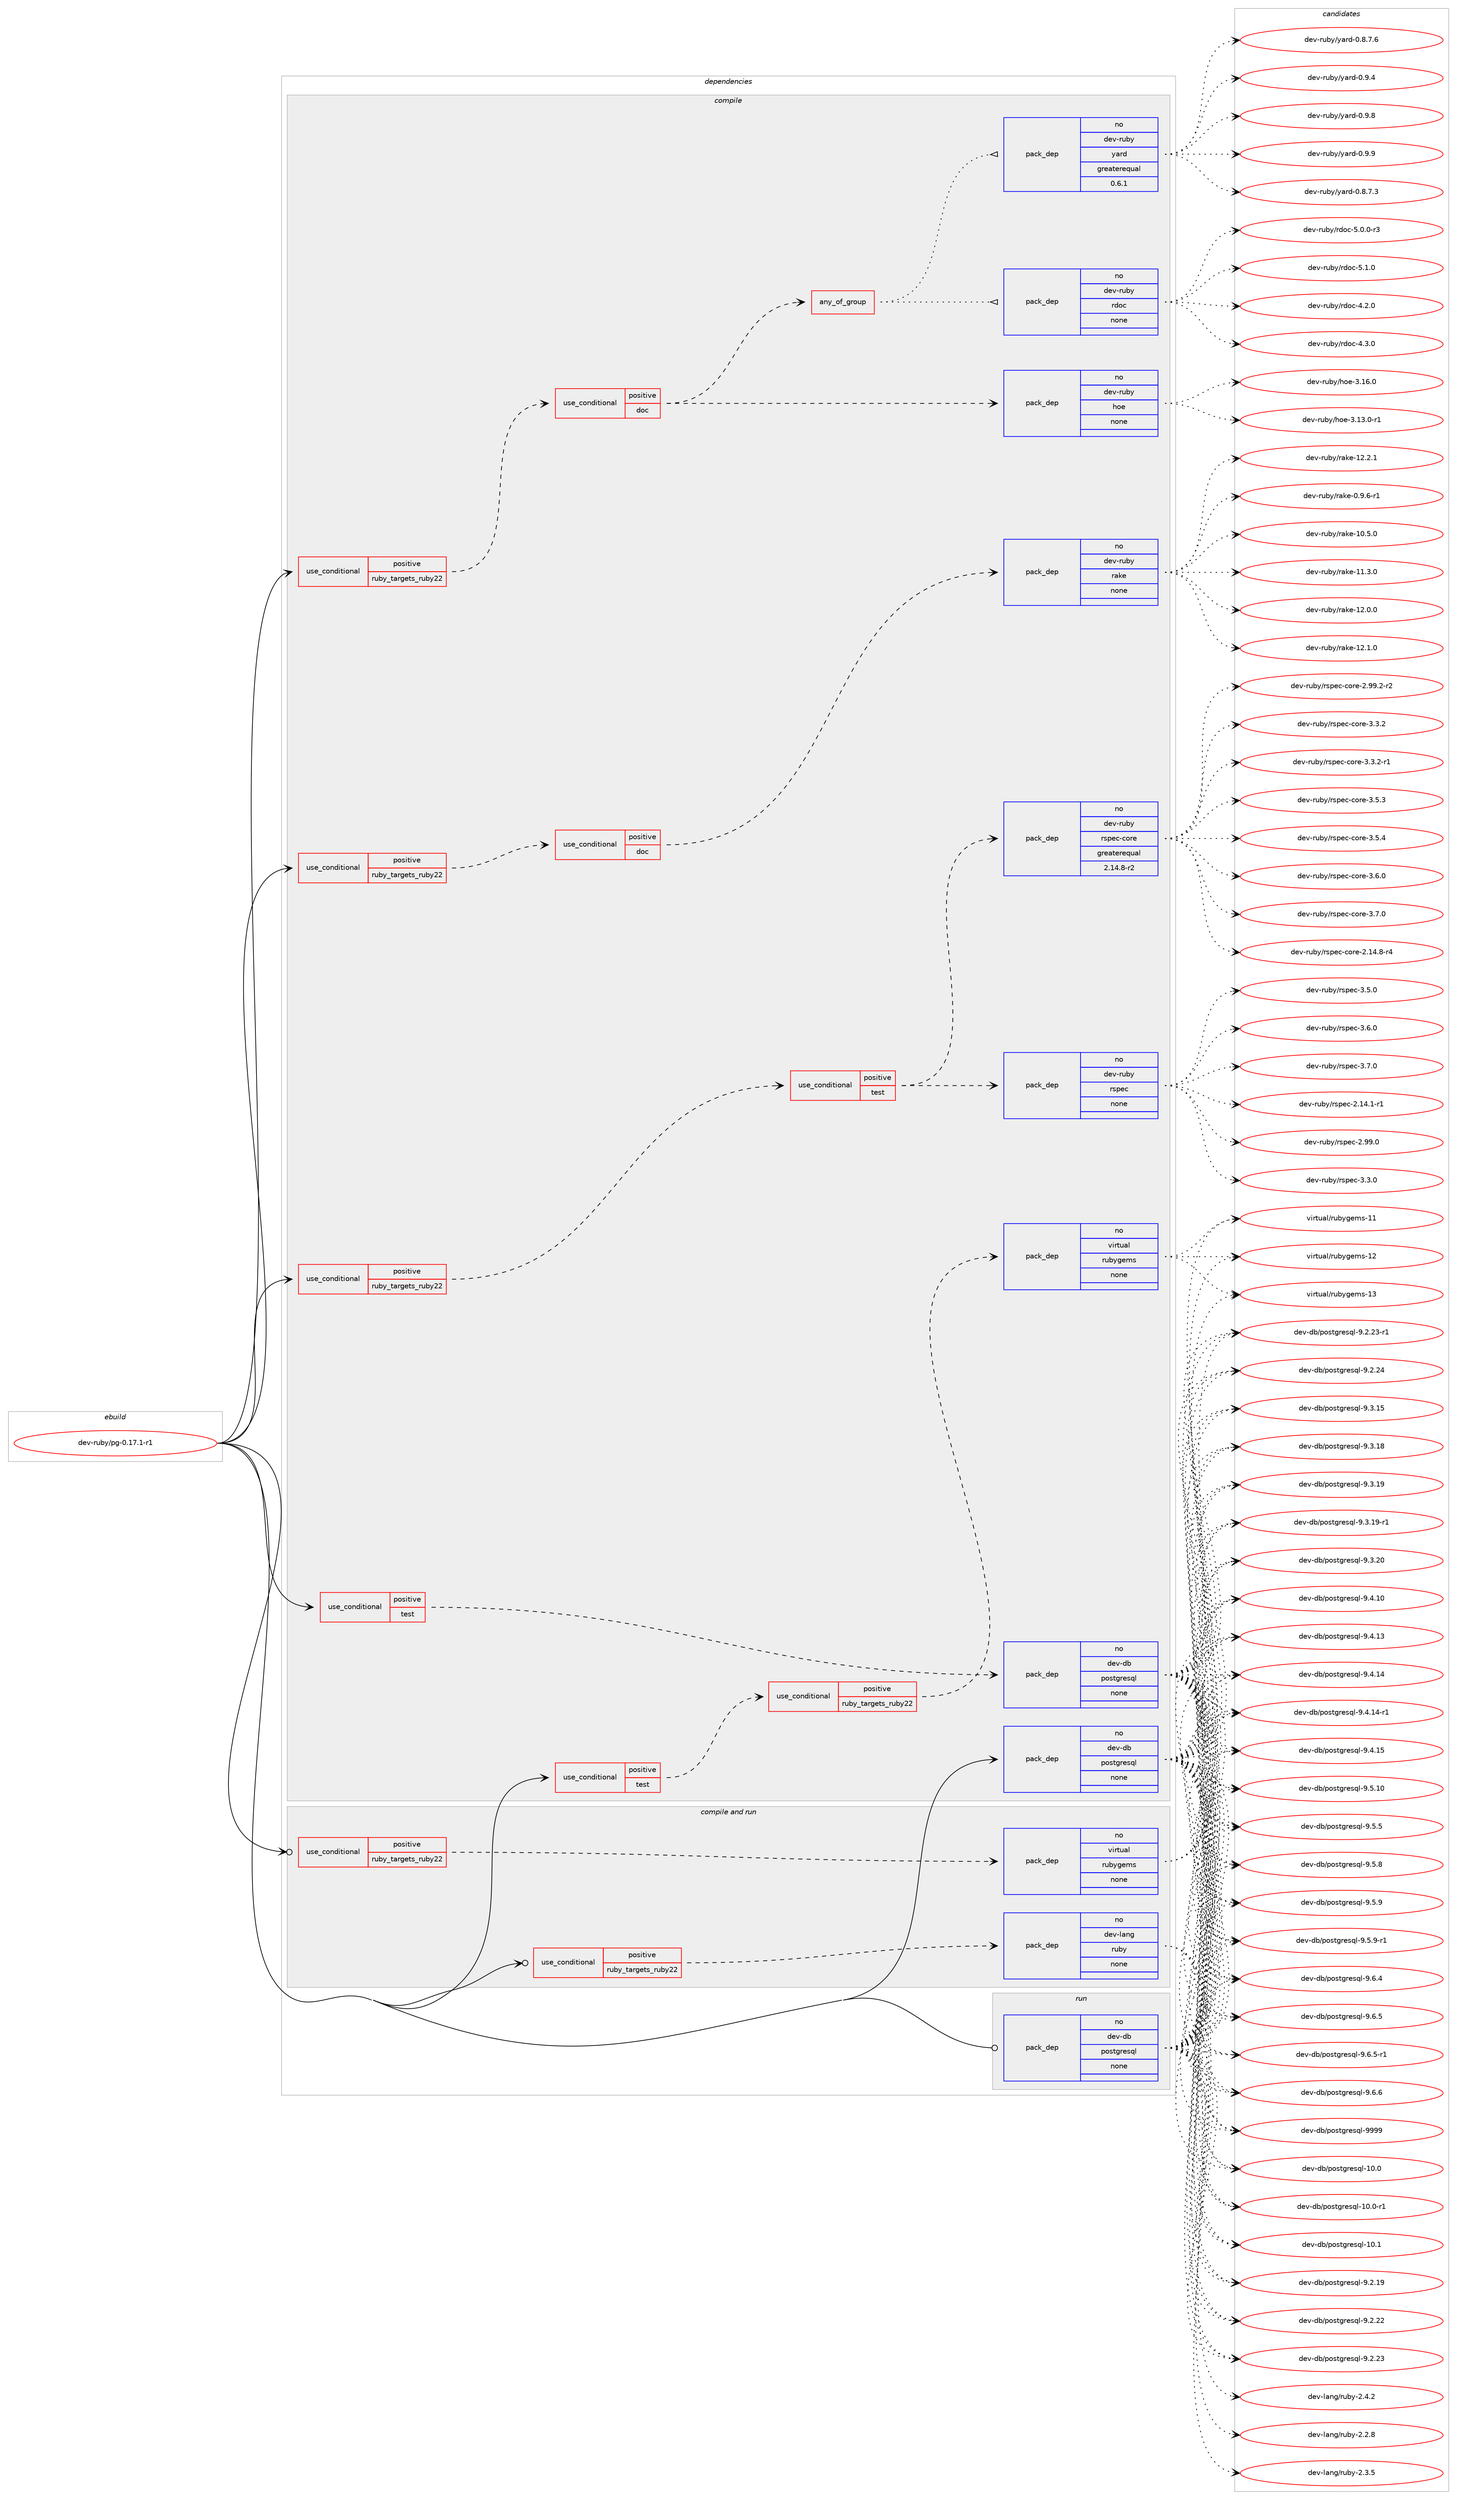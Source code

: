 digraph prolog {

# *************
# Graph options
# *************

newrank=true;
concentrate=true;
compound=true;
graph [rankdir=LR,fontname=Helvetica,fontsize=10,ranksep=1.5];#, ranksep=2.5, nodesep=0.2];
edge  [arrowhead=vee];
node  [fontname=Helvetica,fontsize=10];

# **********
# The ebuild
# **********

subgraph cluster_leftcol {
color=gray;
rank=same;
label=<<i>ebuild</i>>;
id [label="dev-ruby/pg-0.17.1-r1", color=red, width=4, href="../dev-ruby/pg-0.17.1-r1.svg"];
}

# ****************
# The dependencies
# ****************

subgraph cluster_midcol {
color=gray;
label=<<i>dependencies</i>>;
subgraph cluster_compile {
fillcolor="#eeeeee";
style=filled;
label=<<i>compile</i>>;
subgraph cond64913 {
dependency253659 [label=<<TABLE BORDER="0" CELLBORDER="1" CELLSPACING="0" CELLPADDING="4"><TR><TD ROWSPAN="3" CELLPADDING="10">use_conditional</TD></TR><TR><TD>positive</TD></TR><TR><TD>ruby_targets_ruby22</TD></TR></TABLE>>, shape=none, color=red];
subgraph cond64914 {
dependency253660 [label=<<TABLE BORDER="0" CELLBORDER="1" CELLSPACING="0" CELLPADDING="4"><TR><TD ROWSPAN="3" CELLPADDING="10">use_conditional</TD></TR><TR><TD>positive</TD></TR><TR><TD>doc</TD></TR></TABLE>>, shape=none, color=red];
subgraph pack184641 {
dependency253661 [label=<<TABLE BORDER="0" CELLBORDER="1" CELLSPACING="0" CELLPADDING="4" WIDTH="220"><TR><TD ROWSPAN="6" CELLPADDING="30">pack_dep</TD></TR><TR><TD WIDTH="110">no</TD></TR><TR><TD>dev-ruby</TD></TR><TR><TD>hoe</TD></TR><TR><TD>none</TD></TR><TR><TD></TD></TR></TABLE>>, shape=none, color=blue];
}
dependency253660:e -> dependency253661:w [weight=20,style="dashed",arrowhead="vee"];
subgraph any4059 {
dependency253662 [label=<<TABLE BORDER="0" CELLBORDER="1" CELLSPACING="0" CELLPADDING="4"><TR><TD CELLPADDING="10">any_of_group</TD></TR></TABLE>>, shape=none, color=red];subgraph pack184642 {
dependency253663 [label=<<TABLE BORDER="0" CELLBORDER="1" CELLSPACING="0" CELLPADDING="4" WIDTH="220"><TR><TD ROWSPAN="6" CELLPADDING="30">pack_dep</TD></TR><TR><TD WIDTH="110">no</TD></TR><TR><TD>dev-ruby</TD></TR><TR><TD>yard</TD></TR><TR><TD>greaterequal</TD></TR><TR><TD>0.6.1</TD></TR></TABLE>>, shape=none, color=blue];
}
dependency253662:e -> dependency253663:w [weight=20,style="dotted",arrowhead="oinv"];
subgraph pack184643 {
dependency253664 [label=<<TABLE BORDER="0" CELLBORDER="1" CELLSPACING="0" CELLPADDING="4" WIDTH="220"><TR><TD ROWSPAN="6" CELLPADDING="30">pack_dep</TD></TR><TR><TD WIDTH="110">no</TD></TR><TR><TD>dev-ruby</TD></TR><TR><TD>rdoc</TD></TR><TR><TD>none</TD></TR><TR><TD></TD></TR></TABLE>>, shape=none, color=blue];
}
dependency253662:e -> dependency253664:w [weight=20,style="dotted",arrowhead="oinv"];
}
dependency253660:e -> dependency253662:w [weight=20,style="dashed",arrowhead="vee"];
}
dependency253659:e -> dependency253660:w [weight=20,style="dashed",arrowhead="vee"];
}
id:e -> dependency253659:w [weight=20,style="solid",arrowhead="vee"];
subgraph cond64915 {
dependency253665 [label=<<TABLE BORDER="0" CELLBORDER="1" CELLSPACING="0" CELLPADDING="4"><TR><TD ROWSPAN="3" CELLPADDING="10">use_conditional</TD></TR><TR><TD>positive</TD></TR><TR><TD>ruby_targets_ruby22</TD></TR></TABLE>>, shape=none, color=red];
subgraph cond64916 {
dependency253666 [label=<<TABLE BORDER="0" CELLBORDER="1" CELLSPACING="0" CELLPADDING="4"><TR><TD ROWSPAN="3" CELLPADDING="10">use_conditional</TD></TR><TR><TD>positive</TD></TR><TR><TD>doc</TD></TR></TABLE>>, shape=none, color=red];
subgraph pack184644 {
dependency253667 [label=<<TABLE BORDER="0" CELLBORDER="1" CELLSPACING="0" CELLPADDING="4" WIDTH="220"><TR><TD ROWSPAN="6" CELLPADDING="30">pack_dep</TD></TR><TR><TD WIDTH="110">no</TD></TR><TR><TD>dev-ruby</TD></TR><TR><TD>rake</TD></TR><TR><TD>none</TD></TR><TR><TD></TD></TR></TABLE>>, shape=none, color=blue];
}
dependency253666:e -> dependency253667:w [weight=20,style="dashed",arrowhead="vee"];
}
dependency253665:e -> dependency253666:w [weight=20,style="dashed",arrowhead="vee"];
}
id:e -> dependency253665:w [weight=20,style="solid",arrowhead="vee"];
subgraph cond64917 {
dependency253668 [label=<<TABLE BORDER="0" CELLBORDER="1" CELLSPACING="0" CELLPADDING="4"><TR><TD ROWSPAN="3" CELLPADDING="10">use_conditional</TD></TR><TR><TD>positive</TD></TR><TR><TD>ruby_targets_ruby22</TD></TR></TABLE>>, shape=none, color=red];
subgraph cond64918 {
dependency253669 [label=<<TABLE BORDER="0" CELLBORDER="1" CELLSPACING="0" CELLPADDING="4"><TR><TD ROWSPAN="3" CELLPADDING="10">use_conditional</TD></TR><TR><TD>positive</TD></TR><TR><TD>test</TD></TR></TABLE>>, shape=none, color=red];
subgraph pack184645 {
dependency253670 [label=<<TABLE BORDER="0" CELLBORDER="1" CELLSPACING="0" CELLPADDING="4" WIDTH="220"><TR><TD ROWSPAN="6" CELLPADDING="30">pack_dep</TD></TR><TR><TD WIDTH="110">no</TD></TR><TR><TD>dev-ruby</TD></TR><TR><TD>rspec</TD></TR><TR><TD>none</TD></TR><TR><TD></TD></TR></TABLE>>, shape=none, color=blue];
}
dependency253669:e -> dependency253670:w [weight=20,style="dashed",arrowhead="vee"];
subgraph pack184646 {
dependency253671 [label=<<TABLE BORDER="0" CELLBORDER="1" CELLSPACING="0" CELLPADDING="4" WIDTH="220"><TR><TD ROWSPAN="6" CELLPADDING="30">pack_dep</TD></TR><TR><TD WIDTH="110">no</TD></TR><TR><TD>dev-ruby</TD></TR><TR><TD>rspec-core</TD></TR><TR><TD>greaterequal</TD></TR><TR><TD>2.14.8-r2</TD></TR></TABLE>>, shape=none, color=blue];
}
dependency253669:e -> dependency253671:w [weight=20,style="dashed",arrowhead="vee"];
}
dependency253668:e -> dependency253669:w [weight=20,style="dashed",arrowhead="vee"];
}
id:e -> dependency253668:w [weight=20,style="solid",arrowhead="vee"];
subgraph cond64919 {
dependency253672 [label=<<TABLE BORDER="0" CELLBORDER="1" CELLSPACING="0" CELLPADDING="4"><TR><TD ROWSPAN="3" CELLPADDING="10">use_conditional</TD></TR><TR><TD>positive</TD></TR><TR><TD>test</TD></TR></TABLE>>, shape=none, color=red];
subgraph cond64920 {
dependency253673 [label=<<TABLE BORDER="0" CELLBORDER="1" CELLSPACING="0" CELLPADDING="4"><TR><TD ROWSPAN="3" CELLPADDING="10">use_conditional</TD></TR><TR><TD>positive</TD></TR><TR><TD>ruby_targets_ruby22</TD></TR></TABLE>>, shape=none, color=red];
subgraph pack184647 {
dependency253674 [label=<<TABLE BORDER="0" CELLBORDER="1" CELLSPACING="0" CELLPADDING="4" WIDTH="220"><TR><TD ROWSPAN="6" CELLPADDING="30">pack_dep</TD></TR><TR><TD WIDTH="110">no</TD></TR><TR><TD>virtual</TD></TR><TR><TD>rubygems</TD></TR><TR><TD>none</TD></TR><TR><TD></TD></TR></TABLE>>, shape=none, color=blue];
}
dependency253673:e -> dependency253674:w [weight=20,style="dashed",arrowhead="vee"];
}
dependency253672:e -> dependency253673:w [weight=20,style="dashed",arrowhead="vee"];
}
id:e -> dependency253672:w [weight=20,style="solid",arrowhead="vee"];
subgraph cond64921 {
dependency253675 [label=<<TABLE BORDER="0" CELLBORDER="1" CELLSPACING="0" CELLPADDING="4"><TR><TD ROWSPAN="3" CELLPADDING="10">use_conditional</TD></TR><TR><TD>positive</TD></TR><TR><TD>test</TD></TR></TABLE>>, shape=none, color=red];
subgraph pack184648 {
dependency253676 [label=<<TABLE BORDER="0" CELLBORDER="1" CELLSPACING="0" CELLPADDING="4" WIDTH="220"><TR><TD ROWSPAN="6" CELLPADDING="30">pack_dep</TD></TR><TR><TD WIDTH="110">no</TD></TR><TR><TD>dev-db</TD></TR><TR><TD>postgresql</TD></TR><TR><TD>none</TD></TR><TR><TD></TD></TR></TABLE>>, shape=none, color=blue];
}
dependency253675:e -> dependency253676:w [weight=20,style="dashed",arrowhead="vee"];
}
id:e -> dependency253675:w [weight=20,style="solid",arrowhead="vee"];
subgraph pack184649 {
dependency253677 [label=<<TABLE BORDER="0" CELLBORDER="1" CELLSPACING="0" CELLPADDING="4" WIDTH="220"><TR><TD ROWSPAN="6" CELLPADDING="30">pack_dep</TD></TR><TR><TD WIDTH="110">no</TD></TR><TR><TD>dev-db</TD></TR><TR><TD>postgresql</TD></TR><TR><TD>none</TD></TR><TR><TD></TD></TR></TABLE>>, shape=none, color=blue];
}
id:e -> dependency253677:w [weight=20,style="solid",arrowhead="vee"];
}
subgraph cluster_compileandrun {
fillcolor="#eeeeee";
style=filled;
label=<<i>compile and run</i>>;
subgraph cond64922 {
dependency253678 [label=<<TABLE BORDER="0" CELLBORDER="1" CELLSPACING="0" CELLPADDING="4"><TR><TD ROWSPAN="3" CELLPADDING="10">use_conditional</TD></TR><TR><TD>positive</TD></TR><TR><TD>ruby_targets_ruby22</TD></TR></TABLE>>, shape=none, color=red];
subgraph pack184650 {
dependency253679 [label=<<TABLE BORDER="0" CELLBORDER="1" CELLSPACING="0" CELLPADDING="4" WIDTH="220"><TR><TD ROWSPAN="6" CELLPADDING="30">pack_dep</TD></TR><TR><TD WIDTH="110">no</TD></TR><TR><TD>dev-lang</TD></TR><TR><TD>ruby</TD></TR><TR><TD>none</TD></TR><TR><TD></TD></TR></TABLE>>, shape=none, color=blue];
}
dependency253678:e -> dependency253679:w [weight=20,style="dashed",arrowhead="vee"];
}
id:e -> dependency253678:w [weight=20,style="solid",arrowhead="odotvee"];
subgraph cond64923 {
dependency253680 [label=<<TABLE BORDER="0" CELLBORDER="1" CELLSPACING="0" CELLPADDING="4"><TR><TD ROWSPAN="3" CELLPADDING="10">use_conditional</TD></TR><TR><TD>positive</TD></TR><TR><TD>ruby_targets_ruby22</TD></TR></TABLE>>, shape=none, color=red];
subgraph pack184651 {
dependency253681 [label=<<TABLE BORDER="0" CELLBORDER="1" CELLSPACING="0" CELLPADDING="4" WIDTH="220"><TR><TD ROWSPAN="6" CELLPADDING="30">pack_dep</TD></TR><TR><TD WIDTH="110">no</TD></TR><TR><TD>virtual</TD></TR><TR><TD>rubygems</TD></TR><TR><TD>none</TD></TR><TR><TD></TD></TR></TABLE>>, shape=none, color=blue];
}
dependency253680:e -> dependency253681:w [weight=20,style="dashed",arrowhead="vee"];
}
id:e -> dependency253680:w [weight=20,style="solid",arrowhead="odotvee"];
}
subgraph cluster_run {
fillcolor="#eeeeee";
style=filled;
label=<<i>run</i>>;
subgraph pack184652 {
dependency253682 [label=<<TABLE BORDER="0" CELLBORDER="1" CELLSPACING="0" CELLPADDING="4" WIDTH="220"><TR><TD ROWSPAN="6" CELLPADDING="30">pack_dep</TD></TR><TR><TD WIDTH="110">no</TD></TR><TR><TD>dev-db</TD></TR><TR><TD>postgresql</TD></TR><TR><TD>none</TD></TR><TR><TD></TD></TR></TABLE>>, shape=none, color=blue];
}
id:e -> dependency253682:w [weight=20,style="solid",arrowhead="odot"];
}
}

# **************
# The candidates
# **************

subgraph cluster_choices {
rank=same;
color=gray;
label=<<i>candidates</i>>;

subgraph choice184641 {
color=black;
nodesep=1;
choice100101118451141179812147104111101455146495146484511449 [label="dev-ruby/hoe-3.13.0-r1", color=red, width=4,href="../dev-ruby/hoe-3.13.0-r1.svg"];
choice10010111845114117981214710411110145514649544648 [label="dev-ruby/hoe-3.16.0", color=red, width=4,href="../dev-ruby/hoe-3.16.0.svg"];
dependency253661:e -> choice100101118451141179812147104111101455146495146484511449:w [style=dotted,weight="100"];
dependency253661:e -> choice10010111845114117981214710411110145514649544648:w [style=dotted,weight="100"];
}
subgraph choice184642 {
color=black;
nodesep=1;
choice100101118451141179812147121971141004548465646554651 [label="dev-ruby/yard-0.8.7.3", color=red, width=4,href="../dev-ruby/yard-0.8.7.3.svg"];
choice100101118451141179812147121971141004548465646554654 [label="dev-ruby/yard-0.8.7.6", color=red, width=4,href="../dev-ruby/yard-0.8.7.6.svg"];
choice10010111845114117981214712197114100454846574652 [label="dev-ruby/yard-0.9.4", color=red, width=4,href="../dev-ruby/yard-0.9.4.svg"];
choice10010111845114117981214712197114100454846574656 [label="dev-ruby/yard-0.9.8", color=red, width=4,href="../dev-ruby/yard-0.9.8.svg"];
choice10010111845114117981214712197114100454846574657 [label="dev-ruby/yard-0.9.9", color=red, width=4,href="../dev-ruby/yard-0.9.9.svg"];
dependency253663:e -> choice100101118451141179812147121971141004548465646554651:w [style=dotted,weight="100"];
dependency253663:e -> choice100101118451141179812147121971141004548465646554654:w [style=dotted,weight="100"];
dependency253663:e -> choice10010111845114117981214712197114100454846574652:w [style=dotted,weight="100"];
dependency253663:e -> choice10010111845114117981214712197114100454846574656:w [style=dotted,weight="100"];
dependency253663:e -> choice10010111845114117981214712197114100454846574657:w [style=dotted,weight="100"];
}
subgraph choice184643 {
color=black;
nodesep=1;
choice10010111845114117981214711410011199455246504648 [label="dev-ruby/rdoc-4.2.0", color=red, width=4,href="../dev-ruby/rdoc-4.2.0.svg"];
choice10010111845114117981214711410011199455246514648 [label="dev-ruby/rdoc-4.3.0", color=red, width=4,href="../dev-ruby/rdoc-4.3.0.svg"];
choice100101118451141179812147114100111994553464846484511451 [label="dev-ruby/rdoc-5.0.0-r3", color=red, width=4,href="../dev-ruby/rdoc-5.0.0-r3.svg"];
choice10010111845114117981214711410011199455346494648 [label="dev-ruby/rdoc-5.1.0", color=red, width=4,href="../dev-ruby/rdoc-5.1.0.svg"];
dependency253664:e -> choice10010111845114117981214711410011199455246504648:w [style=dotted,weight="100"];
dependency253664:e -> choice10010111845114117981214711410011199455246514648:w [style=dotted,weight="100"];
dependency253664:e -> choice100101118451141179812147114100111994553464846484511451:w [style=dotted,weight="100"];
dependency253664:e -> choice10010111845114117981214711410011199455346494648:w [style=dotted,weight="100"];
}
subgraph choice184644 {
color=black;
nodesep=1;
choice100101118451141179812147114971071014548465746544511449 [label="dev-ruby/rake-0.9.6-r1", color=red, width=4,href="../dev-ruby/rake-0.9.6-r1.svg"];
choice1001011184511411798121471149710710145494846534648 [label="dev-ruby/rake-10.5.0", color=red, width=4,href="../dev-ruby/rake-10.5.0.svg"];
choice1001011184511411798121471149710710145494946514648 [label="dev-ruby/rake-11.3.0", color=red, width=4,href="../dev-ruby/rake-11.3.0.svg"];
choice1001011184511411798121471149710710145495046484648 [label="dev-ruby/rake-12.0.0", color=red, width=4,href="../dev-ruby/rake-12.0.0.svg"];
choice1001011184511411798121471149710710145495046494648 [label="dev-ruby/rake-12.1.0", color=red, width=4,href="../dev-ruby/rake-12.1.0.svg"];
choice1001011184511411798121471149710710145495046504649 [label="dev-ruby/rake-12.2.1", color=red, width=4,href="../dev-ruby/rake-12.2.1.svg"];
dependency253667:e -> choice100101118451141179812147114971071014548465746544511449:w [style=dotted,weight="100"];
dependency253667:e -> choice1001011184511411798121471149710710145494846534648:w [style=dotted,weight="100"];
dependency253667:e -> choice1001011184511411798121471149710710145494946514648:w [style=dotted,weight="100"];
dependency253667:e -> choice1001011184511411798121471149710710145495046484648:w [style=dotted,weight="100"];
dependency253667:e -> choice1001011184511411798121471149710710145495046494648:w [style=dotted,weight="100"];
dependency253667:e -> choice1001011184511411798121471149710710145495046504649:w [style=dotted,weight="100"];
}
subgraph choice184645 {
color=black;
nodesep=1;
choice10010111845114117981214711411511210199455046495246494511449 [label="dev-ruby/rspec-2.14.1-r1", color=red, width=4,href="../dev-ruby/rspec-2.14.1-r1.svg"];
choice1001011184511411798121471141151121019945504657574648 [label="dev-ruby/rspec-2.99.0", color=red, width=4,href="../dev-ruby/rspec-2.99.0.svg"];
choice10010111845114117981214711411511210199455146514648 [label="dev-ruby/rspec-3.3.0", color=red, width=4,href="../dev-ruby/rspec-3.3.0.svg"];
choice10010111845114117981214711411511210199455146534648 [label="dev-ruby/rspec-3.5.0", color=red, width=4,href="../dev-ruby/rspec-3.5.0.svg"];
choice10010111845114117981214711411511210199455146544648 [label="dev-ruby/rspec-3.6.0", color=red, width=4,href="../dev-ruby/rspec-3.6.0.svg"];
choice10010111845114117981214711411511210199455146554648 [label="dev-ruby/rspec-3.7.0", color=red, width=4,href="../dev-ruby/rspec-3.7.0.svg"];
dependency253670:e -> choice10010111845114117981214711411511210199455046495246494511449:w [style=dotted,weight="100"];
dependency253670:e -> choice1001011184511411798121471141151121019945504657574648:w [style=dotted,weight="100"];
dependency253670:e -> choice10010111845114117981214711411511210199455146514648:w [style=dotted,weight="100"];
dependency253670:e -> choice10010111845114117981214711411511210199455146534648:w [style=dotted,weight="100"];
dependency253670:e -> choice10010111845114117981214711411511210199455146544648:w [style=dotted,weight="100"];
dependency253670:e -> choice10010111845114117981214711411511210199455146554648:w [style=dotted,weight="100"];
}
subgraph choice184646 {
color=black;
nodesep=1;
choice100101118451141179812147114115112101994599111114101455046495246564511452 [label="dev-ruby/rspec-core-2.14.8-r4", color=red, width=4,href="../dev-ruby/rspec-core-2.14.8-r4.svg"];
choice100101118451141179812147114115112101994599111114101455046575746504511450 [label="dev-ruby/rspec-core-2.99.2-r2", color=red, width=4,href="../dev-ruby/rspec-core-2.99.2-r2.svg"];
choice100101118451141179812147114115112101994599111114101455146514650 [label="dev-ruby/rspec-core-3.3.2", color=red, width=4,href="../dev-ruby/rspec-core-3.3.2.svg"];
choice1001011184511411798121471141151121019945991111141014551465146504511449 [label="dev-ruby/rspec-core-3.3.2-r1", color=red, width=4,href="../dev-ruby/rspec-core-3.3.2-r1.svg"];
choice100101118451141179812147114115112101994599111114101455146534651 [label="dev-ruby/rspec-core-3.5.3", color=red, width=4,href="../dev-ruby/rspec-core-3.5.3.svg"];
choice100101118451141179812147114115112101994599111114101455146534652 [label="dev-ruby/rspec-core-3.5.4", color=red, width=4,href="../dev-ruby/rspec-core-3.5.4.svg"];
choice100101118451141179812147114115112101994599111114101455146544648 [label="dev-ruby/rspec-core-3.6.0", color=red, width=4,href="../dev-ruby/rspec-core-3.6.0.svg"];
choice100101118451141179812147114115112101994599111114101455146554648 [label="dev-ruby/rspec-core-3.7.0", color=red, width=4,href="../dev-ruby/rspec-core-3.7.0.svg"];
dependency253671:e -> choice100101118451141179812147114115112101994599111114101455046495246564511452:w [style=dotted,weight="100"];
dependency253671:e -> choice100101118451141179812147114115112101994599111114101455046575746504511450:w [style=dotted,weight="100"];
dependency253671:e -> choice100101118451141179812147114115112101994599111114101455146514650:w [style=dotted,weight="100"];
dependency253671:e -> choice1001011184511411798121471141151121019945991111141014551465146504511449:w [style=dotted,weight="100"];
dependency253671:e -> choice100101118451141179812147114115112101994599111114101455146534651:w [style=dotted,weight="100"];
dependency253671:e -> choice100101118451141179812147114115112101994599111114101455146534652:w [style=dotted,weight="100"];
dependency253671:e -> choice100101118451141179812147114115112101994599111114101455146544648:w [style=dotted,weight="100"];
dependency253671:e -> choice100101118451141179812147114115112101994599111114101455146554648:w [style=dotted,weight="100"];
}
subgraph choice184647 {
color=black;
nodesep=1;
choice118105114116117971084711411798121103101109115454949 [label="virtual/rubygems-11", color=red, width=4,href="../virtual/rubygems-11.svg"];
choice118105114116117971084711411798121103101109115454950 [label="virtual/rubygems-12", color=red, width=4,href="../virtual/rubygems-12.svg"];
choice118105114116117971084711411798121103101109115454951 [label="virtual/rubygems-13", color=red, width=4,href="../virtual/rubygems-13.svg"];
dependency253674:e -> choice118105114116117971084711411798121103101109115454949:w [style=dotted,weight="100"];
dependency253674:e -> choice118105114116117971084711411798121103101109115454950:w [style=dotted,weight="100"];
dependency253674:e -> choice118105114116117971084711411798121103101109115454951:w [style=dotted,weight="100"];
}
subgraph choice184648 {
color=black;
nodesep=1;
choice1001011184510098471121111151161031141011151131084549484648 [label="dev-db/postgresql-10.0", color=red, width=4,href="../dev-db/postgresql-10.0.svg"];
choice10010111845100984711211111511610311410111511310845494846484511449 [label="dev-db/postgresql-10.0-r1", color=red, width=4,href="../dev-db/postgresql-10.0-r1.svg"];
choice1001011184510098471121111151161031141011151131084549484649 [label="dev-db/postgresql-10.1", color=red, width=4,href="../dev-db/postgresql-10.1.svg"];
choice10010111845100984711211111511610311410111511310845574650464957 [label="dev-db/postgresql-9.2.19", color=red, width=4,href="../dev-db/postgresql-9.2.19.svg"];
choice10010111845100984711211111511610311410111511310845574650465050 [label="dev-db/postgresql-9.2.22", color=red, width=4,href="../dev-db/postgresql-9.2.22.svg"];
choice10010111845100984711211111511610311410111511310845574650465051 [label="dev-db/postgresql-9.2.23", color=red, width=4,href="../dev-db/postgresql-9.2.23.svg"];
choice100101118451009847112111115116103114101115113108455746504650514511449 [label="dev-db/postgresql-9.2.23-r1", color=red, width=4,href="../dev-db/postgresql-9.2.23-r1.svg"];
choice10010111845100984711211111511610311410111511310845574650465052 [label="dev-db/postgresql-9.2.24", color=red, width=4,href="../dev-db/postgresql-9.2.24.svg"];
choice10010111845100984711211111511610311410111511310845574651464953 [label="dev-db/postgresql-9.3.15", color=red, width=4,href="../dev-db/postgresql-9.3.15.svg"];
choice10010111845100984711211111511610311410111511310845574651464956 [label="dev-db/postgresql-9.3.18", color=red, width=4,href="../dev-db/postgresql-9.3.18.svg"];
choice10010111845100984711211111511610311410111511310845574651464957 [label="dev-db/postgresql-9.3.19", color=red, width=4,href="../dev-db/postgresql-9.3.19.svg"];
choice100101118451009847112111115116103114101115113108455746514649574511449 [label="dev-db/postgresql-9.3.19-r1", color=red, width=4,href="../dev-db/postgresql-9.3.19-r1.svg"];
choice10010111845100984711211111511610311410111511310845574651465048 [label="dev-db/postgresql-9.3.20", color=red, width=4,href="../dev-db/postgresql-9.3.20.svg"];
choice10010111845100984711211111511610311410111511310845574652464948 [label="dev-db/postgresql-9.4.10", color=red, width=4,href="../dev-db/postgresql-9.4.10.svg"];
choice10010111845100984711211111511610311410111511310845574652464951 [label="dev-db/postgresql-9.4.13", color=red, width=4,href="../dev-db/postgresql-9.4.13.svg"];
choice10010111845100984711211111511610311410111511310845574652464952 [label="dev-db/postgresql-9.4.14", color=red, width=4,href="../dev-db/postgresql-9.4.14.svg"];
choice100101118451009847112111115116103114101115113108455746524649524511449 [label="dev-db/postgresql-9.4.14-r1", color=red, width=4,href="../dev-db/postgresql-9.4.14-r1.svg"];
choice10010111845100984711211111511610311410111511310845574652464953 [label="dev-db/postgresql-9.4.15", color=red, width=4,href="../dev-db/postgresql-9.4.15.svg"];
choice10010111845100984711211111511610311410111511310845574653464948 [label="dev-db/postgresql-9.5.10", color=red, width=4,href="../dev-db/postgresql-9.5.10.svg"];
choice100101118451009847112111115116103114101115113108455746534653 [label="dev-db/postgresql-9.5.5", color=red, width=4,href="../dev-db/postgresql-9.5.5.svg"];
choice100101118451009847112111115116103114101115113108455746534656 [label="dev-db/postgresql-9.5.8", color=red, width=4,href="../dev-db/postgresql-9.5.8.svg"];
choice100101118451009847112111115116103114101115113108455746534657 [label="dev-db/postgresql-9.5.9", color=red, width=4,href="../dev-db/postgresql-9.5.9.svg"];
choice1001011184510098471121111151161031141011151131084557465346574511449 [label="dev-db/postgresql-9.5.9-r1", color=red, width=4,href="../dev-db/postgresql-9.5.9-r1.svg"];
choice100101118451009847112111115116103114101115113108455746544652 [label="dev-db/postgresql-9.6.4", color=red, width=4,href="../dev-db/postgresql-9.6.4.svg"];
choice100101118451009847112111115116103114101115113108455746544653 [label="dev-db/postgresql-9.6.5", color=red, width=4,href="../dev-db/postgresql-9.6.5.svg"];
choice1001011184510098471121111151161031141011151131084557465446534511449 [label="dev-db/postgresql-9.6.5-r1", color=red, width=4,href="../dev-db/postgresql-9.6.5-r1.svg"];
choice100101118451009847112111115116103114101115113108455746544654 [label="dev-db/postgresql-9.6.6", color=red, width=4,href="../dev-db/postgresql-9.6.6.svg"];
choice1001011184510098471121111151161031141011151131084557575757 [label="dev-db/postgresql-9999", color=red, width=4,href="../dev-db/postgresql-9999.svg"];
dependency253676:e -> choice1001011184510098471121111151161031141011151131084549484648:w [style=dotted,weight="100"];
dependency253676:e -> choice10010111845100984711211111511610311410111511310845494846484511449:w [style=dotted,weight="100"];
dependency253676:e -> choice1001011184510098471121111151161031141011151131084549484649:w [style=dotted,weight="100"];
dependency253676:e -> choice10010111845100984711211111511610311410111511310845574650464957:w [style=dotted,weight="100"];
dependency253676:e -> choice10010111845100984711211111511610311410111511310845574650465050:w [style=dotted,weight="100"];
dependency253676:e -> choice10010111845100984711211111511610311410111511310845574650465051:w [style=dotted,weight="100"];
dependency253676:e -> choice100101118451009847112111115116103114101115113108455746504650514511449:w [style=dotted,weight="100"];
dependency253676:e -> choice10010111845100984711211111511610311410111511310845574650465052:w [style=dotted,weight="100"];
dependency253676:e -> choice10010111845100984711211111511610311410111511310845574651464953:w [style=dotted,weight="100"];
dependency253676:e -> choice10010111845100984711211111511610311410111511310845574651464956:w [style=dotted,weight="100"];
dependency253676:e -> choice10010111845100984711211111511610311410111511310845574651464957:w [style=dotted,weight="100"];
dependency253676:e -> choice100101118451009847112111115116103114101115113108455746514649574511449:w [style=dotted,weight="100"];
dependency253676:e -> choice10010111845100984711211111511610311410111511310845574651465048:w [style=dotted,weight="100"];
dependency253676:e -> choice10010111845100984711211111511610311410111511310845574652464948:w [style=dotted,weight="100"];
dependency253676:e -> choice10010111845100984711211111511610311410111511310845574652464951:w [style=dotted,weight="100"];
dependency253676:e -> choice10010111845100984711211111511610311410111511310845574652464952:w [style=dotted,weight="100"];
dependency253676:e -> choice100101118451009847112111115116103114101115113108455746524649524511449:w [style=dotted,weight="100"];
dependency253676:e -> choice10010111845100984711211111511610311410111511310845574652464953:w [style=dotted,weight="100"];
dependency253676:e -> choice10010111845100984711211111511610311410111511310845574653464948:w [style=dotted,weight="100"];
dependency253676:e -> choice100101118451009847112111115116103114101115113108455746534653:w [style=dotted,weight="100"];
dependency253676:e -> choice100101118451009847112111115116103114101115113108455746534656:w [style=dotted,weight="100"];
dependency253676:e -> choice100101118451009847112111115116103114101115113108455746534657:w [style=dotted,weight="100"];
dependency253676:e -> choice1001011184510098471121111151161031141011151131084557465346574511449:w [style=dotted,weight="100"];
dependency253676:e -> choice100101118451009847112111115116103114101115113108455746544652:w [style=dotted,weight="100"];
dependency253676:e -> choice100101118451009847112111115116103114101115113108455746544653:w [style=dotted,weight="100"];
dependency253676:e -> choice1001011184510098471121111151161031141011151131084557465446534511449:w [style=dotted,weight="100"];
dependency253676:e -> choice100101118451009847112111115116103114101115113108455746544654:w [style=dotted,weight="100"];
dependency253676:e -> choice1001011184510098471121111151161031141011151131084557575757:w [style=dotted,weight="100"];
}
subgraph choice184649 {
color=black;
nodesep=1;
choice1001011184510098471121111151161031141011151131084549484648 [label="dev-db/postgresql-10.0", color=red, width=4,href="../dev-db/postgresql-10.0.svg"];
choice10010111845100984711211111511610311410111511310845494846484511449 [label="dev-db/postgresql-10.0-r1", color=red, width=4,href="../dev-db/postgresql-10.0-r1.svg"];
choice1001011184510098471121111151161031141011151131084549484649 [label="dev-db/postgresql-10.1", color=red, width=4,href="../dev-db/postgresql-10.1.svg"];
choice10010111845100984711211111511610311410111511310845574650464957 [label="dev-db/postgresql-9.2.19", color=red, width=4,href="../dev-db/postgresql-9.2.19.svg"];
choice10010111845100984711211111511610311410111511310845574650465050 [label="dev-db/postgresql-9.2.22", color=red, width=4,href="../dev-db/postgresql-9.2.22.svg"];
choice10010111845100984711211111511610311410111511310845574650465051 [label="dev-db/postgresql-9.2.23", color=red, width=4,href="../dev-db/postgresql-9.2.23.svg"];
choice100101118451009847112111115116103114101115113108455746504650514511449 [label="dev-db/postgresql-9.2.23-r1", color=red, width=4,href="../dev-db/postgresql-9.2.23-r1.svg"];
choice10010111845100984711211111511610311410111511310845574650465052 [label="dev-db/postgresql-9.2.24", color=red, width=4,href="../dev-db/postgresql-9.2.24.svg"];
choice10010111845100984711211111511610311410111511310845574651464953 [label="dev-db/postgresql-9.3.15", color=red, width=4,href="../dev-db/postgresql-9.3.15.svg"];
choice10010111845100984711211111511610311410111511310845574651464956 [label="dev-db/postgresql-9.3.18", color=red, width=4,href="../dev-db/postgresql-9.3.18.svg"];
choice10010111845100984711211111511610311410111511310845574651464957 [label="dev-db/postgresql-9.3.19", color=red, width=4,href="../dev-db/postgresql-9.3.19.svg"];
choice100101118451009847112111115116103114101115113108455746514649574511449 [label="dev-db/postgresql-9.3.19-r1", color=red, width=4,href="../dev-db/postgresql-9.3.19-r1.svg"];
choice10010111845100984711211111511610311410111511310845574651465048 [label="dev-db/postgresql-9.3.20", color=red, width=4,href="../dev-db/postgresql-9.3.20.svg"];
choice10010111845100984711211111511610311410111511310845574652464948 [label="dev-db/postgresql-9.4.10", color=red, width=4,href="../dev-db/postgresql-9.4.10.svg"];
choice10010111845100984711211111511610311410111511310845574652464951 [label="dev-db/postgresql-9.4.13", color=red, width=4,href="../dev-db/postgresql-9.4.13.svg"];
choice10010111845100984711211111511610311410111511310845574652464952 [label="dev-db/postgresql-9.4.14", color=red, width=4,href="../dev-db/postgresql-9.4.14.svg"];
choice100101118451009847112111115116103114101115113108455746524649524511449 [label="dev-db/postgresql-9.4.14-r1", color=red, width=4,href="../dev-db/postgresql-9.4.14-r1.svg"];
choice10010111845100984711211111511610311410111511310845574652464953 [label="dev-db/postgresql-9.4.15", color=red, width=4,href="../dev-db/postgresql-9.4.15.svg"];
choice10010111845100984711211111511610311410111511310845574653464948 [label="dev-db/postgresql-9.5.10", color=red, width=4,href="../dev-db/postgresql-9.5.10.svg"];
choice100101118451009847112111115116103114101115113108455746534653 [label="dev-db/postgresql-9.5.5", color=red, width=4,href="../dev-db/postgresql-9.5.5.svg"];
choice100101118451009847112111115116103114101115113108455746534656 [label="dev-db/postgresql-9.5.8", color=red, width=4,href="../dev-db/postgresql-9.5.8.svg"];
choice100101118451009847112111115116103114101115113108455746534657 [label="dev-db/postgresql-9.5.9", color=red, width=4,href="../dev-db/postgresql-9.5.9.svg"];
choice1001011184510098471121111151161031141011151131084557465346574511449 [label="dev-db/postgresql-9.5.9-r1", color=red, width=4,href="../dev-db/postgresql-9.5.9-r1.svg"];
choice100101118451009847112111115116103114101115113108455746544652 [label="dev-db/postgresql-9.6.4", color=red, width=4,href="../dev-db/postgresql-9.6.4.svg"];
choice100101118451009847112111115116103114101115113108455746544653 [label="dev-db/postgresql-9.6.5", color=red, width=4,href="../dev-db/postgresql-9.6.5.svg"];
choice1001011184510098471121111151161031141011151131084557465446534511449 [label="dev-db/postgresql-9.6.5-r1", color=red, width=4,href="../dev-db/postgresql-9.6.5-r1.svg"];
choice100101118451009847112111115116103114101115113108455746544654 [label="dev-db/postgresql-9.6.6", color=red, width=4,href="../dev-db/postgresql-9.6.6.svg"];
choice1001011184510098471121111151161031141011151131084557575757 [label="dev-db/postgresql-9999", color=red, width=4,href="../dev-db/postgresql-9999.svg"];
dependency253677:e -> choice1001011184510098471121111151161031141011151131084549484648:w [style=dotted,weight="100"];
dependency253677:e -> choice10010111845100984711211111511610311410111511310845494846484511449:w [style=dotted,weight="100"];
dependency253677:e -> choice1001011184510098471121111151161031141011151131084549484649:w [style=dotted,weight="100"];
dependency253677:e -> choice10010111845100984711211111511610311410111511310845574650464957:w [style=dotted,weight="100"];
dependency253677:e -> choice10010111845100984711211111511610311410111511310845574650465050:w [style=dotted,weight="100"];
dependency253677:e -> choice10010111845100984711211111511610311410111511310845574650465051:w [style=dotted,weight="100"];
dependency253677:e -> choice100101118451009847112111115116103114101115113108455746504650514511449:w [style=dotted,weight="100"];
dependency253677:e -> choice10010111845100984711211111511610311410111511310845574650465052:w [style=dotted,weight="100"];
dependency253677:e -> choice10010111845100984711211111511610311410111511310845574651464953:w [style=dotted,weight="100"];
dependency253677:e -> choice10010111845100984711211111511610311410111511310845574651464956:w [style=dotted,weight="100"];
dependency253677:e -> choice10010111845100984711211111511610311410111511310845574651464957:w [style=dotted,weight="100"];
dependency253677:e -> choice100101118451009847112111115116103114101115113108455746514649574511449:w [style=dotted,weight="100"];
dependency253677:e -> choice10010111845100984711211111511610311410111511310845574651465048:w [style=dotted,weight="100"];
dependency253677:e -> choice10010111845100984711211111511610311410111511310845574652464948:w [style=dotted,weight="100"];
dependency253677:e -> choice10010111845100984711211111511610311410111511310845574652464951:w [style=dotted,weight="100"];
dependency253677:e -> choice10010111845100984711211111511610311410111511310845574652464952:w [style=dotted,weight="100"];
dependency253677:e -> choice100101118451009847112111115116103114101115113108455746524649524511449:w [style=dotted,weight="100"];
dependency253677:e -> choice10010111845100984711211111511610311410111511310845574652464953:w [style=dotted,weight="100"];
dependency253677:e -> choice10010111845100984711211111511610311410111511310845574653464948:w [style=dotted,weight="100"];
dependency253677:e -> choice100101118451009847112111115116103114101115113108455746534653:w [style=dotted,weight="100"];
dependency253677:e -> choice100101118451009847112111115116103114101115113108455746534656:w [style=dotted,weight="100"];
dependency253677:e -> choice100101118451009847112111115116103114101115113108455746534657:w [style=dotted,weight="100"];
dependency253677:e -> choice1001011184510098471121111151161031141011151131084557465346574511449:w [style=dotted,weight="100"];
dependency253677:e -> choice100101118451009847112111115116103114101115113108455746544652:w [style=dotted,weight="100"];
dependency253677:e -> choice100101118451009847112111115116103114101115113108455746544653:w [style=dotted,weight="100"];
dependency253677:e -> choice1001011184510098471121111151161031141011151131084557465446534511449:w [style=dotted,weight="100"];
dependency253677:e -> choice100101118451009847112111115116103114101115113108455746544654:w [style=dotted,weight="100"];
dependency253677:e -> choice1001011184510098471121111151161031141011151131084557575757:w [style=dotted,weight="100"];
}
subgraph choice184650 {
color=black;
nodesep=1;
choice10010111845108971101034711411798121455046504656 [label="dev-lang/ruby-2.2.8", color=red, width=4,href="../dev-lang/ruby-2.2.8.svg"];
choice10010111845108971101034711411798121455046514653 [label="dev-lang/ruby-2.3.5", color=red, width=4,href="../dev-lang/ruby-2.3.5.svg"];
choice10010111845108971101034711411798121455046524650 [label="dev-lang/ruby-2.4.2", color=red, width=4,href="../dev-lang/ruby-2.4.2.svg"];
dependency253679:e -> choice10010111845108971101034711411798121455046504656:w [style=dotted,weight="100"];
dependency253679:e -> choice10010111845108971101034711411798121455046514653:w [style=dotted,weight="100"];
dependency253679:e -> choice10010111845108971101034711411798121455046524650:w [style=dotted,weight="100"];
}
subgraph choice184651 {
color=black;
nodesep=1;
choice118105114116117971084711411798121103101109115454949 [label="virtual/rubygems-11", color=red, width=4,href="../virtual/rubygems-11.svg"];
choice118105114116117971084711411798121103101109115454950 [label="virtual/rubygems-12", color=red, width=4,href="../virtual/rubygems-12.svg"];
choice118105114116117971084711411798121103101109115454951 [label="virtual/rubygems-13", color=red, width=4,href="../virtual/rubygems-13.svg"];
dependency253681:e -> choice118105114116117971084711411798121103101109115454949:w [style=dotted,weight="100"];
dependency253681:e -> choice118105114116117971084711411798121103101109115454950:w [style=dotted,weight="100"];
dependency253681:e -> choice118105114116117971084711411798121103101109115454951:w [style=dotted,weight="100"];
}
subgraph choice184652 {
color=black;
nodesep=1;
choice1001011184510098471121111151161031141011151131084549484648 [label="dev-db/postgresql-10.0", color=red, width=4,href="../dev-db/postgresql-10.0.svg"];
choice10010111845100984711211111511610311410111511310845494846484511449 [label="dev-db/postgresql-10.0-r1", color=red, width=4,href="../dev-db/postgresql-10.0-r1.svg"];
choice1001011184510098471121111151161031141011151131084549484649 [label="dev-db/postgresql-10.1", color=red, width=4,href="../dev-db/postgresql-10.1.svg"];
choice10010111845100984711211111511610311410111511310845574650464957 [label="dev-db/postgresql-9.2.19", color=red, width=4,href="../dev-db/postgresql-9.2.19.svg"];
choice10010111845100984711211111511610311410111511310845574650465050 [label="dev-db/postgresql-9.2.22", color=red, width=4,href="../dev-db/postgresql-9.2.22.svg"];
choice10010111845100984711211111511610311410111511310845574650465051 [label="dev-db/postgresql-9.2.23", color=red, width=4,href="../dev-db/postgresql-9.2.23.svg"];
choice100101118451009847112111115116103114101115113108455746504650514511449 [label="dev-db/postgresql-9.2.23-r1", color=red, width=4,href="../dev-db/postgresql-9.2.23-r1.svg"];
choice10010111845100984711211111511610311410111511310845574650465052 [label="dev-db/postgresql-9.2.24", color=red, width=4,href="../dev-db/postgresql-9.2.24.svg"];
choice10010111845100984711211111511610311410111511310845574651464953 [label="dev-db/postgresql-9.3.15", color=red, width=4,href="../dev-db/postgresql-9.3.15.svg"];
choice10010111845100984711211111511610311410111511310845574651464956 [label="dev-db/postgresql-9.3.18", color=red, width=4,href="../dev-db/postgresql-9.3.18.svg"];
choice10010111845100984711211111511610311410111511310845574651464957 [label="dev-db/postgresql-9.3.19", color=red, width=4,href="../dev-db/postgresql-9.3.19.svg"];
choice100101118451009847112111115116103114101115113108455746514649574511449 [label="dev-db/postgresql-9.3.19-r1", color=red, width=4,href="../dev-db/postgresql-9.3.19-r1.svg"];
choice10010111845100984711211111511610311410111511310845574651465048 [label="dev-db/postgresql-9.3.20", color=red, width=4,href="../dev-db/postgresql-9.3.20.svg"];
choice10010111845100984711211111511610311410111511310845574652464948 [label="dev-db/postgresql-9.4.10", color=red, width=4,href="../dev-db/postgresql-9.4.10.svg"];
choice10010111845100984711211111511610311410111511310845574652464951 [label="dev-db/postgresql-9.4.13", color=red, width=4,href="../dev-db/postgresql-9.4.13.svg"];
choice10010111845100984711211111511610311410111511310845574652464952 [label="dev-db/postgresql-9.4.14", color=red, width=4,href="../dev-db/postgresql-9.4.14.svg"];
choice100101118451009847112111115116103114101115113108455746524649524511449 [label="dev-db/postgresql-9.4.14-r1", color=red, width=4,href="../dev-db/postgresql-9.4.14-r1.svg"];
choice10010111845100984711211111511610311410111511310845574652464953 [label="dev-db/postgresql-9.4.15", color=red, width=4,href="../dev-db/postgresql-9.4.15.svg"];
choice10010111845100984711211111511610311410111511310845574653464948 [label="dev-db/postgresql-9.5.10", color=red, width=4,href="../dev-db/postgresql-9.5.10.svg"];
choice100101118451009847112111115116103114101115113108455746534653 [label="dev-db/postgresql-9.5.5", color=red, width=4,href="../dev-db/postgresql-9.5.5.svg"];
choice100101118451009847112111115116103114101115113108455746534656 [label="dev-db/postgresql-9.5.8", color=red, width=4,href="../dev-db/postgresql-9.5.8.svg"];
choice100101118451009847112111115116103114101115113108455746534657 [label="dev-db/postgresql-9.5.9", color=red, width=4,href="../dev-db/postgresql-9.5.9.svg"];
choice1001011184510098471121111151161031141011151131084557465346574511449 [label="dev-db/postgresql-9.5.9-r1", color=red, width=4,href="../dev-db/postgresql-9.5.9-r1.svg"];
choice100101118451009847112111115116103114101115113108455746544652 [label="dev-db/postgresql-9.6.4", color=red, width=4,href="../dev-db/postgresql-9.6.4.svg"];
choice100101118451009847112111115116103114101115113108455746544653 [label="dev-db/postgresql-9.6.5", color=red, width=4,href="../dev-db/postgresql-9.6.5.svg"];
choice1001011184510098471121111151161031141011151131084557465446534511449 [label="dev-db/postgresql-9.6.5-r1", color=red, width=4,href="../dev-db/postgresql-9.6.5-r1.svg"];
choice100101118451009847112111115116103114101115113108455746544654 [label="dev-db/postgresql-9.6.6", color=red, width=4,href="../dev-db/postgresql-9.6.6.svg"];
choice1001011184510098471121111151161031141011151131084557575757 [label="dev-db/postgresql-9999", color=red, width=4,href="../dev-db/postgresql-9999.svg"];
dependency253682:e -> choice1001011184510098471121111151161031141011151131084549484648:w [style=dotted,weight="100"];
dependency253682:e -> choice10010111845100984711211111511610311410111511310845494846484511449:w [style=dotted,weight="100"];
dependency253682:e -> choice1001011184510098471121111151161031141011151131084549484649:w [style=dotted,weight="100"];
dependency253682:e -> choice10010111845100984711211111511610311410111511310845574650464957:w [style=dotted,weight="100"];
dependency253682:e -> choice10010111845100984711211111511610311410111511310845574650465050:w [style=dotted,weight="100"];
dependency253682:e -> choice10010111845100984711211111511610311410111511310845574650465051:w [style=dotted,weight="100"];
dependency253682:e -> choice100101118451009847112111115116103114101115113108455746504650514511449:w [style=dotted,weight="100"];
dependency253682:e -> choice10010111845100984711211111511610311410111511310845574650465052:w [style=dotted,weight="100"];
dependency253682:e -> choice10010111845100984711211111511610311410111511310845574651464953:w [style=dotted,weight="100"];
dependency253682:e -> choice10010111845100984711211111511610311410111511310845574651464956:w [style=dotted,weight="100"];
dependency253682:e -> choice10010111845100984711211111511610311410111511310845574651464957:w [style=dotted,weight="100"];
dependency253682:e -> choice100101118451009847112111115116103114101115113108455746514649574511449:w [style=dotted,weight="100"];
dependency253682:e -> choice10010111845100984711211111511610311410111511310845574651465048:w [style=dotted,weight="100"];
dependency253682:e -> choice10010111845100984711211111511610311410111511310845574652464948:w [style=dotted,weight="100"];
dependency253682:e -> choice10010111845100984711211111511610311410111511310845574652464951:w [style=dotted,weight="100"];
dependency253682:e -> choice10010111845100984711211111511610311410111511310845574652464952:w [style=dotted,weight="100"];
dependency253682:e -> choice100101118451009847112111115116103114101115113108455746524649524511449:w [style=dotted,weight="100"];
dependency253682:e -> choice10010111845100984711211111511610311410111511310845574652464953:w [style=dotted,weight="100"];
dependency253682:e -> choice10010111845100984711211111511610311410111511310845574653464948:w [style=dotted,weight="100"];
dependency253682:e -> choice100101118451009847112111115116103114101115113108455746534653:w [style=dotted,weight="100"];
dependency253682:e -> choice100101118451009847112111115116103114101115113108455746534656:w [style=dotted,weight="100"];
dependency253682:e -> choice100101118451009847112111115116103114101115113108455746534657:w [style=dotted,weight="100"];
dependency253682:e -> choice1001011184510098471121111151161031141011151131084557465346574511449:w [style=dotted,weight="100"];
dependency253682:e -> choice100101118451009847112111115116103114101115113108455746544652:w [style=dotted,weight="100"];
dependency253682:e -> choice100101118451009847112111115116103114101115113108455746544653:w [style=dotted,weight="100"];
dependency253682:e -> choice1001011184510098471121111151161031141011151131084557465446534511449:w [style=dotted,weight="100"];
dependency253682:e -> choice100101118451009847112111115116103114101115113108455746544654:w [style=dotted,weight="100"];
dependency253682:e -> choice1001011184510098471121111151161031141011151131084557575757:w [style=dotted,weight="100"];
}
}

}
